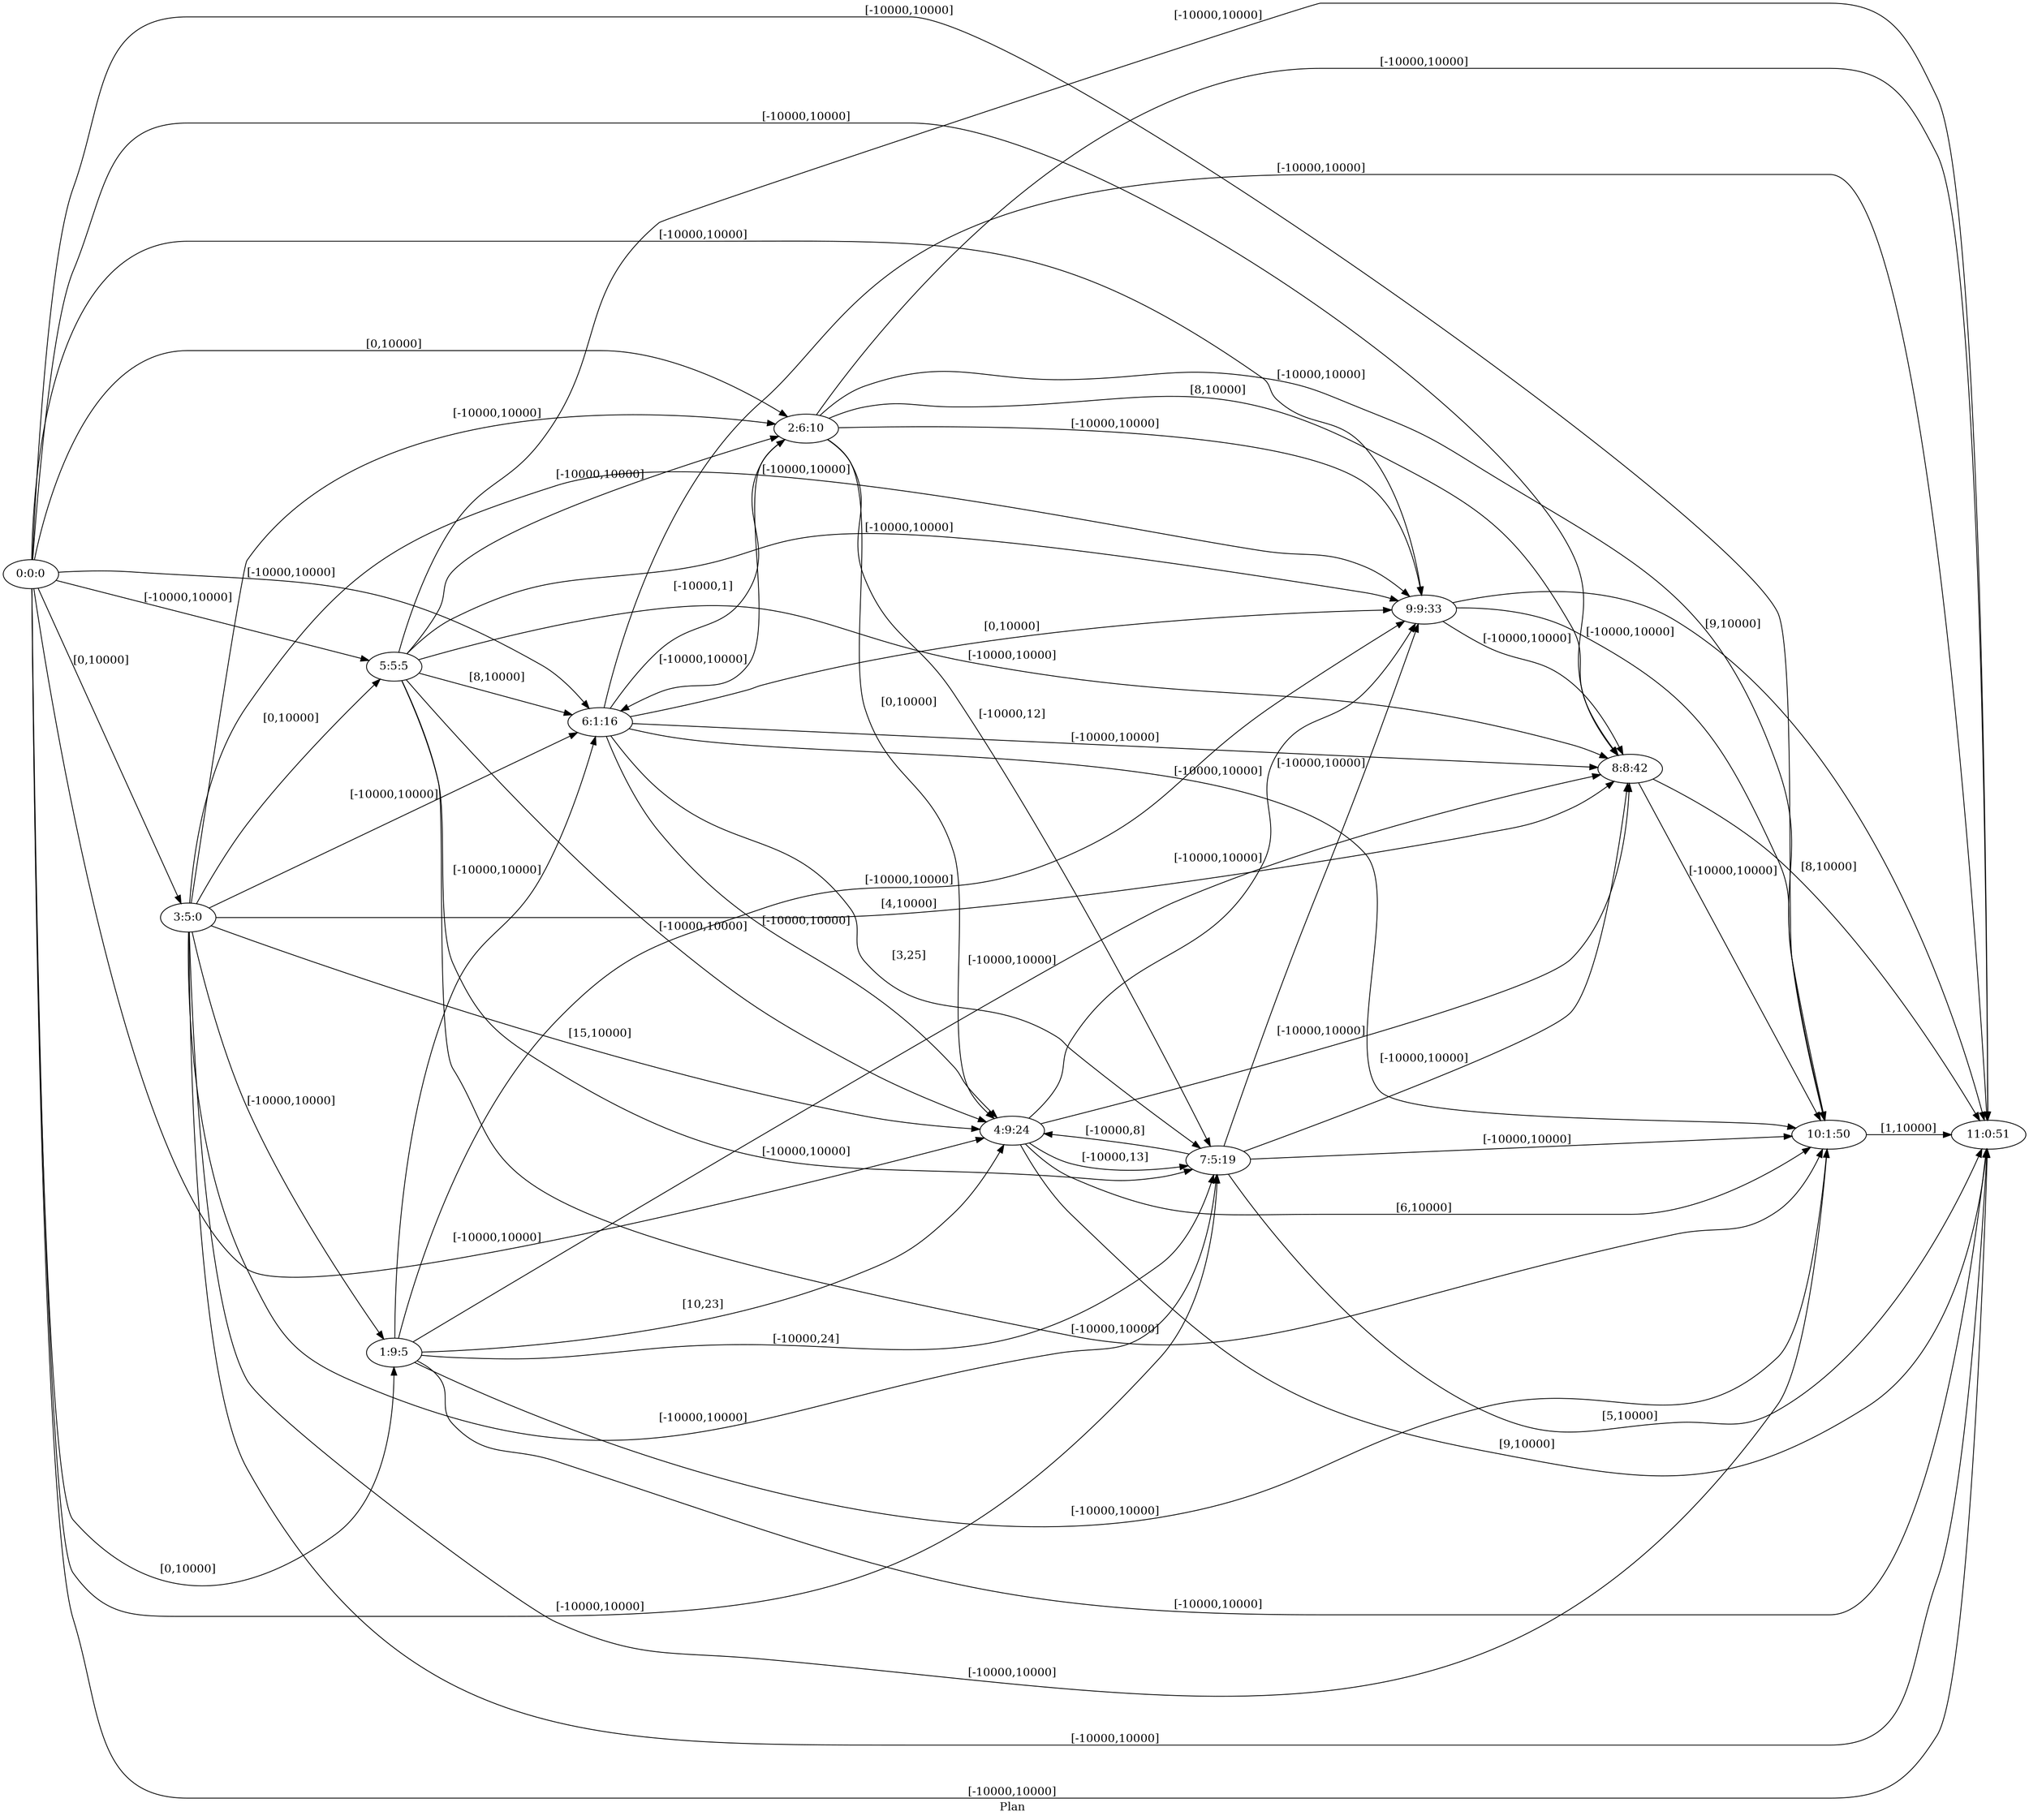 digraph G {
 rankdir = LR;
 nodesep = .45; 
 size = 30;
label="Plan ";
 fldt = 0.55524;
"0:0:0"->"1:9:5"[ label = "[0,10000]"];
"0:0:0"->"2:6:10"[ label = "[0,10000]"];
"0:0:0"->"3:5:0"[ label = "[0,10000]"];
"0:0:0"->"4:9:24"[ label = "[-10000,10000]"];
"0:0:0"->"5:5:5"[ label = "[-10000,10000]"];
"0:0:0"->"6:1:16"[ label = "[-10000,10000]"];
"0:0:0"->"7:5:19"[ label = "[-10000,10000]"];
"0:0:0"->"8:8:42"[ label = "[-10000,10000]"];
"0:0:0"->"9:9:33"[ label = "[-10000,10000]"];
"0:0:0"->"10:1:50"[ label = "[-10000,10000]"];
"0:0:0"->"11:0:51"[ label = "[-10000,10000]"];
"1:9:5"->"4:9:24"[ label = "[10,23]"];
"1:9:5"->"6:1:16"[ label = "[-10000,10000]"];
"1:9:5"->"7:5:19"[ label = "[-10000,24]"];
"1:9:5"->"8:8:42"[ label = "[-10000,10000]"];
"1:9:5"->"9:9:33"[ label = "[-10000,10000]"];
"1:9:5"->"10:1:50"[ label = "[-10000,10000]"];
"1:9:5"->"11:0:51"[ label = "[-10000,10000]"];
"2:6:10"->"4:9:24"[ label = "[0,10000]"];
"2:6:10"->"6:1:16"[ label = "[-10000,10000]"];
"2:6:10"->"7:5:19"[ label = "[-10000,12]"];
"2:6:10"->"8:8:42"[ label = "[8,10000]"];
"2:6:10"->"9:9:33"[ label = "[-10000,10000]"];
"2:6:10"->"10:1:50"[ label = "[-10000,10000]"];
"2:6:10"->"11:0:51"[ label = "[-10000,10000]"];
"3:5:0"->"1:9:5"[ label = "[-10000,10000]"];
"3:5:0"->"2:6:10"[ label = "[-10000,10000]"];
"3:5:0"->"4:9:24"[ label = "[15,10000]"];
"3:5:0"->"5:5:5"[ label = "[0,10000]"];
"3:5:0"->"6:1:16"[ label = "[-10000,10000]"];
"3:5:0"->"7:5:19"[ label = "[-10000,10000]"];
"3:5:0"->"8:8:42"[ label = "[4,10000]"];
"3:5:0"->"9:9:33"[ label = "[-10000,10000]"];
"3:5:0"->"10:1:50"[ label = "[-10000,10000]"];
"3:5:0"->"11:0:51"[ label = "[-10000,10000]"];
"4:9:24"->"7:5:19"[ label = "[-10000,13]"];
"4:9:24"->"8:8:42"[ label = "[-10000,10000]"];
"4:9:24"->"9:9:33"[ label = "[-10000,10000]"];
"4:9:24"->"10:1:50"[ label = "[6,10000]"];
"4:9:24"->"11:0:51"[ label = "[9,10000]"];
"5:5:5"->"2:6:10"[ label = "[-10000,10000]"];
"5:5:5"->"4:9:24"[ label = "[-10000,10000]"];
"5:5:5"->"6:1:16"[ label = "[8,10000]"];
"5:5:5"->"7:5:19"[ label = "[-10000,10000]"];
"5:5:5"->"8:8:42"[ label = "[-10000,10000]"];
"5:5:5"->"9:9:33"[ label = "[-10000,10000]"];
"5:5:5"->"10:1:50"[ label = "[-10000,10000]"];
"5:5:5"->"11:0:51"[ label = "[-10000,10000]"];
"6:1:16"->"2:6:10"[ label = "[-10000,1]"];
"6:1:16"->"4:9:24"[ label = "[-10000,10000]"];
"6:1:16"->"7:5:19"[ label = "[3,25]"];
"6:1:16"->"8:8:42"[ label = "[-10000,10000]"];
"6:1:16"->"9:9:33"[ label = "[0,10000]"];
"6:1:16"->"10:1:50"[ label = "[-10000,10000]"];
"6:1:16"->"11:0:51"[ label = "[-10000,10000]"];
"7:5:19"->"4:9:24"[ label = "[-10000,8]"];
"7:5:19"->"8:8:42"[ label = "[-10000,10000]"];
"7:5:19"->"9:9:33"[ label = "[-10000,10000]"];
"7:5:19"->"10:1:50"[ label = "[-10000,10000]"];
"7:5:19"->"11:0:51"[ label = "[5,10000]"];
"8:8:42"->"10:1:50"[ label = "[-10000,10000]"];
"8:8:42"->"11:0:51"[ label = "[8,10000]"];
"9:9:33"->"8:8:42"[ label = "[-10000,10000]"];
"9:9:33"->"10:1:50"[ label = "[-10000,10000]"];
"9:9:33"->"11:0:51"[ label = "[9,10000]"];
"10:1:50"->"11:0:51"[ label = "[1,10000]"];
}

